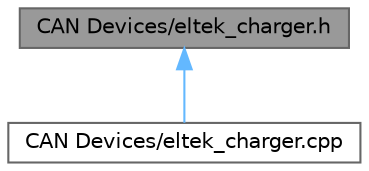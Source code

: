 digraph "CAN Devices/eltek_charger.h"
{
 // LATEX_PDF_SIZE
  bgcolor="transparent";
  edge [fontname=Helvetica,fontsize=10,labelfontname=Helvetica,labelfontsize=10];
  node [fontname=Helvetica,fontsize=10,shape=box,height=0.2,width=0.4];
  Node1 [label="CAN Devices/eltek_charger.h",height=0.2,width=0.4,color="gray40", fillcolor="grey60", style="filled", fontcolor="black",tooltip=" "];
  Node1 -> Node2 [dir="back",color="steelblue1",style="solid"];
  Node2 [label="CAN Devices/eltek_charger.cpp",height=0.2,width=0.4,color="grey40", fillcolor="white", style="filled",URL="$eltek__charger_8cpp.html",tooltip=" "];
}
